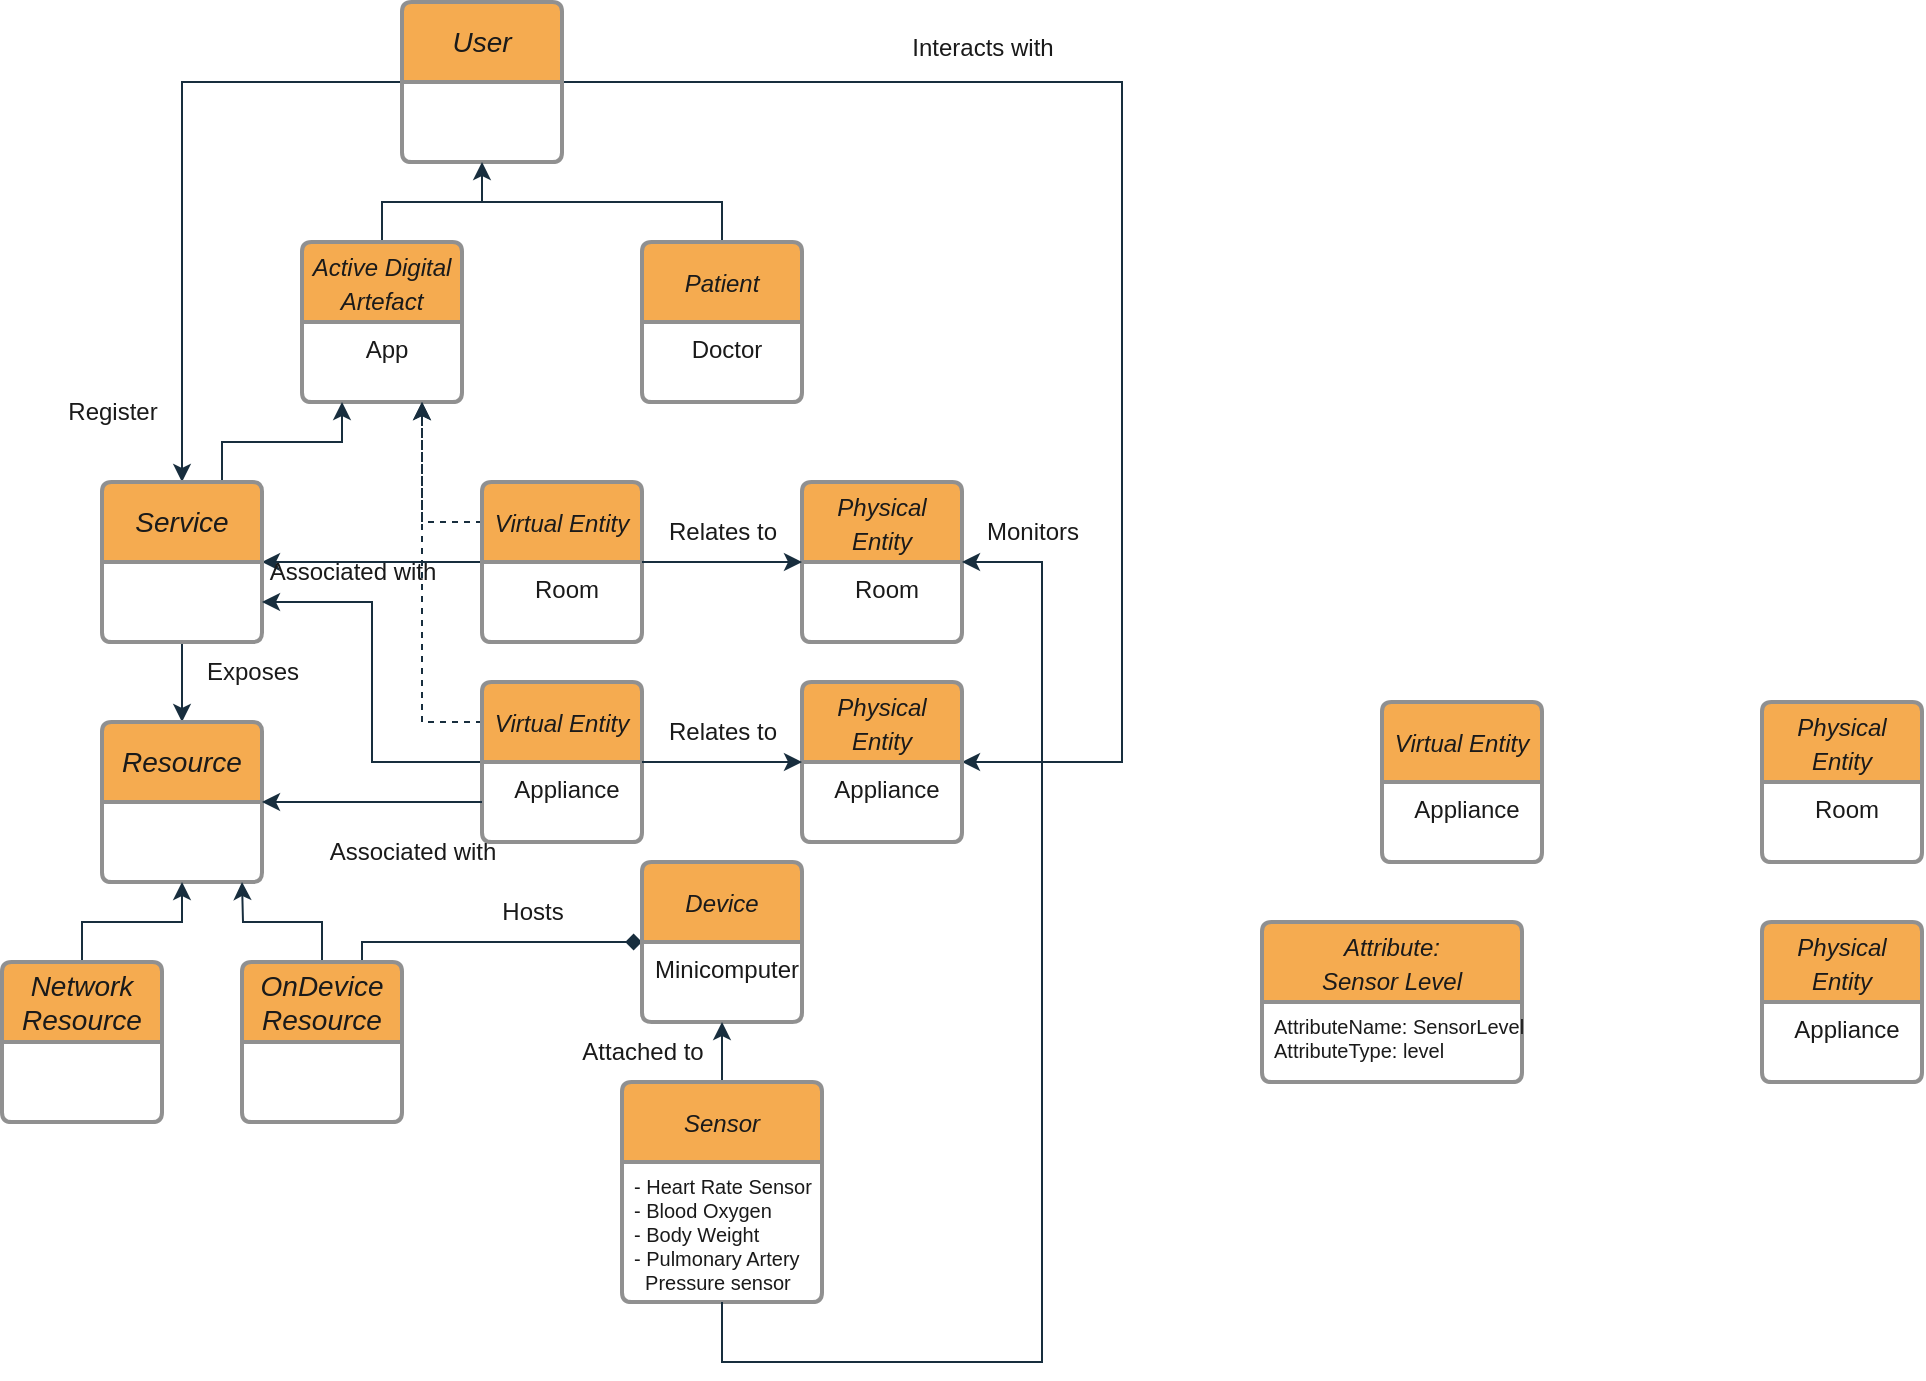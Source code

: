 <mxfile version="21.7.4" type="github">
  <diagram name="Page-1" id="26-dwmAiviZt6TYLzP4I">
    <mxGraphModel dx="576" dy="456" grid="1" gridSize="10" guides="1" tooltips="1" connect="1" arrows="1" fold="1" page="1" pageScale="1" pageWidth="827" pageHeight="1169" math="0" shadow="0">
      <root>
        <mxCell id="0" />
        <mxCell id="1" parent="0" />
        <mxCell id="--w28whlUvl7S-UnBbm3-38" style="edgeStyle=orthogonalEdgeStyle;rounded=0;orthogonalLoop=1;jettySize=auto;html=1;exitX=0;exitY=0.5;exitDx=0;exitDy=0;entryX=0.5;entryY=0;entryDx=0;entryDy=0;labelBackgroundColor=none;strokeColor=#182E3E;fontColor=default;" parent="1" source="--w28whlUvl7S-UnBbm3-2" target="--w28whlUvl7S-UnBbm3-20" edge="1">
          <mxGeometry relative="1" as="geometry" />
        </mxCell>
        <mxCell id="--w28whlUvl7S-UnBbm3-60" style="edgeStyle=orthogonalEdgeStyle;rounded=0;orthogonalLoop=1;jettySize=auto;html=1;exitX=1;exitY=0.5;exitDx=0;exitDy=0;entryX=1;entryY=0;entryDx=0;entryDy=0;labelBackgroundColor=none;strokeColor=#182E3E;fontColor=default;" parent="1" source="--w28whlUvl7S-UnBbm3-2" target="--w28whlUvl7S-UnBbm3-54" edge="1">
          <mxGeometry relative="1" as="geometry">
            <Array as="points">
              <mxPoint x="600" y="160" />
              <mxPoint x="600" y="500" />
            </Array>
          </mxGeometry>
        </mxCell>
        <mxCell id="--w28whlUvl7S-UnBbm3-2" value="&lt;i&gt;User&lt;/i&gt;" style="swimlane;childLayout=stackLayout;horizontal=1;startSize=40;horizontalStack=0;rounded=1;fontSize=14;fontStyle=0;strokeWidth=2;resizeParent=0;resizeLast=1;shadow=0;dashed=0;align=center;arcSize=4;whiteSpace=wrap;html=1;labelBackgroundColor=none;fillColor=#F5AB50;strokeColor=#909090;fontColor=#1A1A1A;" parent="1" vertex="1">
          <mxGeometry x="240" y="120" width="80" height="80" as="geometry">
            <mxRectangle x="250" y="150" width="80" height="50" as="alternateBounds" />
          </mxGeometry>
        </mxCell>
        <mxCell id="--w28whlUvl7S-UnBbm3-16" style="edgeStyle=orthogonalEdgeStyle;rounded=0;orthogonalLoop=1;jettySize=auto;html=1;exitX=0.5;exitY=0;exitDx=0;exitDy=0;entryX=0.5;entryY=1;entryDx=0;entryDy=0;labelBackgroundColor=none;strokeColor=#182E3E;fontColor=default;" parent="1" source="--w28whlUvl7S-UnBbm3-10" target="--w28whlUvl7S-UnBbm3-2" edge="1">
          <mxGeometry relative="1" as="geometry" />
        </mxCell>
        <mxCell id="--w28whlUvl7S-UnBbm3-10" value="&lt;i style=&quot;border-color: var(--border-color); font-size: 12px;&quot;&gt;Active Digital Artefact&lt;/i&gt;" style="swimlane;childLayout=stackLayout;horizontal=1;startSize=40;horizontalStack=0;rounded=1;fontSize=14;fontStyle=0;strokeWidth=2;resizeParent=0;resizeLast=1;shadow=0;dashed=0;align=center;arcSize=4;whiteSpace=wrap;html=1;labelBackgroundColor=none;fillColor=#F5AB50;strokeColor=#909090;fontColor=#1A1A1A;" parent="1" vertex="1">
          <mxGeometry x="190" y="240" width="80" height="80" as="geometry" />
        </mxCell>
        <mxCell id="--w28whlUvl7S-UnBbm3-11" value="&lt;div style=&quot;&quot;&gt;&lt;span style=&quot;background-color: initial;&quot;&gt;App&lt;/span&gt;&lt;/div&gt;" style="align=center;strokeColor=none;fillColor=none;spacingLeft=4;fontSize=12;verticalAlign=top;resizable=0;rotatable=0;part=1;html=1;labelBackgroundColor=none;fontColor=#1A1A1A;" parent="--w28whlUvl7S-UnBbm3-10" vertex="1">
          <mxGeometry y="40" width="80" height="40" as="geometry" />
        </mxCell>
        <mxCell id="--w28whlUvl7S-UnBbm3-17" style="edgeStyle=orthogonalEdgeStyle;rounded=0;orthogonalLoop=1;jettySize=auto;html=1;exitX=0.5;exitY=0;exitDx=0;exitDy=0;endArrow=none;endFill=0;labelBackgroundColor=none;strokeColor=#182E3E;fontColor=default;" parent="1" source="--w28whlUvl7S-UnBbm3-13" edge="1">
          <mxGeometry relative="1" as="geometry">
            <mxPoint x="280" y="220" as="targetPoint" />
            <Array as="points">
              <mxPoint x="400" y="220" />
            </Array>
          </mxGeometry>
        </mxCell>
        <mxCell id="--w28whlUvl7S-UnBbm3-13" value="&lt;i style=&quot;border-color: var(--border-color); font-size: 12px;&quot;&gt;Patient&lt;/i&gt;" style="swimlane;childLayout=stackLayout;horizontal=1;startSize=40;horizontalStack=0;rounded=1;fontSize=14;fontStyle=0;strokeWidth=2;resizeParent=0;resizeLast=1;shadow=0;dashed=0;align=center;arcSize=4;whiteSpace=wrap;html=1;labelBackgroundColor=none;fillColor=#F5AB50;strokeColor=#909090;fontColor=#1A1A1A;" parent="1" vertex="1">
          <mxGeometry x="360" y="240" width="80" height="80" as="geometry" />
        </mxCell>
        <mxCell id="--w28whlUvl7S-UnBbm3-14" value="&lt;div style=&quot;&quot;&gt;Doctor&lt;/div&gt;" style="align=center;strokeColor=none;fillColor=none;spacingLeft=4;fontSize=12;verticalAlign=top;resizable=0;rotatable=0;part=1;html=1;labelBackgroundColor=none;fontColor=#1A1A1A;" parent="--w28whlUvl7S-UnBbm3-13" vertex="1">
          <mxGeometry y="40" width="80" height="40" as="geometry" />
        </mxCell>
        <mxCell id="--w28whlUvl7S-UnBbm3-37" value="&lt;div style=&quot;&quot;&gt;&lt;br&gt;&lt;/div&gt;" style="align=center;strokeColor=none;fillColor=none;spacingLeft=4;fontSize=12;verticalAlign=top;resizable=0;rotatable=0;part=1;html=1;labelBackgroundColor=none;fontColor=#1A1A1A;" parent="--w28whlUvl7S-UnBbm3-13" vertex="1">
          <mxGeometry y="80" width="80" as="geometry" />
        </mxCell>
        <mxCell id="--w28whlUvl7S-UnBbm3-43" style="edgeStyle=orthogonalEdgeStyle;rounded=0;orthogonalLoop=1;jettySize=auto;html=1;exitX=0;exitY=0.5;exitDx=0;exitDy=0;entryX=1;entryY=0.5;entryDx=0;entryDy=0;labelBackgroundColor=none;strokeColor=#182E3E;fontColor=default;" parent="1" source="--w28whlUvl7S-UnBbm3-18" target="--w28whlUvl7S-UnBbm3-20" edge="1">
          <mxGeometry relative="1" as="geometry" />
        </mxCell>
        <mxCell id="--w28whlUvl7S-UnBbm3-58" style="edgeStyle=orthogonalEdgeStyle;rounded=0;orthogonalLoop=1;jettySize=auto;html=1;exitX=0;exitY=0.25;exitDx=0;exitDy=0;entryX=0.75;entryY=1;entryDx=0;entryDy=0;dashed=1;labelBackgroundColor=none;strokeColor=#182E3E;fontColor=default;" parent="1" source="--w28whlUvl7S-UnBbm3-18" target="--w28whlUvl7S-UnBbm3-11" edge="1">
          <mxGeometry relative="1" as="geometry" />
        </mxCell>
        <mxCell id="--w28whlUvl7S-UnBbm3-18" value="&lt;i style=&quot;border-color: var(--border-color); font-size: 12px;&quot;&gt;Virtual Entity&lt;/i&gt;" style="swimlane;childLayout=stackLayout;horizontal=1;startSize=40;horizontalStack=0;rounded=1;fontSize=14;fontStyle=0;strokeWidth=2;resizeParent=0;resizeLast=1;shadow=0;dashed=0;align=center;arcSize=4;whiteSpace=wrap;html=1;labelBackgroundColor=none;fillColor=#F5AB50;strokeColor=#909090;fontColor=#1A1A1A;" parent="1" vertex="1">
          <mxGeometry x="280" y="360" width="80" height="80" as="geometry" />
        </mxCell>
        <mxCell id="--w28whlUvl7S-UnBbm3-19" value="&lt;div style=&quot;&quot;&gt;&lt;span style=&quot;background-color: initial;&quot;&gt;Room&lt;/span&gt;&lt;/div&gt;" style="align=center;strokeColor=none;fillColor=none;spacingLeft=4;fontSize=12;verticalAlign=top;resizable=0;rotatable=0;part=1;html=1;labelBackgroundColor=none;fontColor=#1A1A1A;" parent="--w28whlUvl7S-UnBbm3-18" vertex="1">
          <mxGeometry y="40" width="80" height="40" as="geometry" />
        </mxCell>
        <mxCell id="--w28whlUvl7S-UnBbm3-39" style="edgeStyle=orthogonalEdgeStyle;rounded=0;orthogonalLoop=1;jettySize=auto;html=1;exitX=0.5;exitY=1;exitDx=0;exitDy=0;entryX=0.5;entryY=0;entryDx=0;entryDy=0;labelBackgroundColor=none;strokeColor=#182E3E;fontColor=default;" parent="1" source="--w28whlUvl7S-UnBbm3-20" target="--w28whlUvl7S-UnBbm3-21" edge="1">
          <mxGeometry relative="1" as="geometry" />
        </mxCell>
        <mxCell id="--w28whlUvl7S-UnBbm3-57" style="edgeStyle=orthogonalEdgeStyle;rounded=0;orthogonalLoop=1;jettySize=auto;html=1;exitX=0.75;exitY=0;exitDx=0;exitDy=0;entryX=0.25;entryY=1;entryDx=0;entryDy=0;labelBackgroundColor=none;strokeColor=#182E3E;fontColor=default;" parent="1" source="--w28whlUvl7S-UnBbm3-20" target="--w28whlUvl7S-UnBbm3-11" edge="1">
          <mxGeometry relative="1" as="geometry" />
        </mxCell>
        <mxCell id="--w28whlUvl7S-UnBbm3-20" value="&lt;i&gt;Service&lt;/i&gt;" style="swimlane;childLayout=stackLayout;horizontal=1;startSize=40;horizontalStack=0;rounded=1;fontSize=14;fontStyle=0;strokeWidth=2;resizeParent=0;resizeLast=1;shadow=0;dashed=0;align=center;arcSize=4;whiteSpace=wrap;html=1;labelBackgroundColor=none;fillColor=#F5AB50;strokeColor=#909090;fontColor=#1A1A1A;" parent="1" vertex="1">
          <mxGeometry x="90" y="360" width="80" height="80" as="geometry">
            <mxRectangle x="250" y="150" width="80" height="50" as="alternateBounds" />
          </mxGeometry>
        </mxCell>
        <mxCell id="--w28whlUvl7S-UnBbm3-21" value="&lt;i&gt;Resource&lt;/i&gt;" style="swimlane;childLayout=stackLayout;horizontal=1;startSize=40;horizontalStack=0;rounded=1;fontSize=14;fontStyle=0;strokeWidth=2;resizeParent=0;resizeLast=1;shadow=0;dashed=0;align=center;arcSize=4;whiteSpace=wrap;html=1;labelBackgroundColor=none;fillColor=#F5AB50;strokeColor=#909090;fontColor=#1A1A1A;" parent="1" vertex="1">
          <mxGeometry x="90" y="480" width="80" height="80" as="geometry">
            <mxRectangle x="250" y="150" width="80" height="50" as="alternateBounds" />
          </mxGeometry>
        </mxCell>
        <mxCell id="--w28whlUvl7S-UnBbm3-40" style="edgeStyle=orthogonalEdgeStyle;rounded=0;orthogonalLoop=1;jettySize=auto;html=1;exitX=0.5;exitY=0;exitDx=0;exitDy=0;entryX=0.5;entryY=1;entryDx=0;entryDy=0;labelBackgroundColor=none;strokeColor=#182E3E;fontColor=default;" parent="1" source="--w28whlUvl7S-UnBbm3-22" target="--w28whlUvl7S-UnBbm3-21" edge="1">
          <mxGeometry relative="1" as="geometry" />
        </mxCell>
        <mxCell id="--w28whlUvl7S-UnBbm3-22" value="&lt;i&gt;Network Resource&lt;/i&gt;" style="swimlane;childLayout=stackLayout;horizontal=1;startSize=40;horizontalStack=0;rounded=1;fontSize=14;fontStyle=0;strokeWidth=2;resizeParent=0;resizeLast=1;shadow=0;dashed=0;align=center;arcSize=4;whiteSpace=wrap;html=1;labelBackgroundColor=none;fillColor=#F5AB50;strokeColor=#909090;fontColor=#1A1A1A;" parent="1" vertex="1">
          <mxGeometry x="40" y="600" width="80" height="80" as="geometry">
            <mxRectangle x="250" y="150" width="80" height="50" as="alternateBounds" />
          </mxGeometry>
        </mxCell>
        <mxCell id="--w28whlUvl7S-UnBbm3-41" style="edgeStyle=orthogonalEdgeStyle;rounded=0;orthogonalLoop=1;jettySize=auto;html=1;exitX=0.5;exitY=0;exitDx=0;exitDy=0;labelBackgroundColor=none;strokeColor=#182E3E;fontColor=default;" parent="1" source="--w28whlUvl7S-UnBbm3-23" edge="1">
          <mxGeometry relative="1" as="geometry">
            <mxPoint x="160" y="560" as="targetPoint" />
          </mxGeometry>
        </mxCell>
        <mxCell id="--w28whlUvl7S-UnBbm3-71" style="edgeStyle=orthogonalEdgeStyle;rounded=0;orthogonalLoop=1;jettySize=auto;html=1;exitX=0.75;exitY=0;exitDx=0;exitDy=0;entryX=0;entryY=0;entryDx=0;entryDy=0;strokeColor=#182E3E;fontColor=#1A1A1A;endArrow=diamond;endFill=1;" parent="1" source="--w28whlUvl7S-UnBbm3-23" target="--w28whlUvl7S-UnBbm3-32" edge="1">
          <mxGeometry relative="1" as="geometry">
            <Array as="points">
              <mxPoint x="220" y="590" />
              <mxPoint x="360" y="590" />
            </Array>
          </mxGeometry>
        </mxCell>
        <mxCell id="--w28whlUvl7S-UnBbm3-23" value="&lt;i&gt;OnDevice Resource&lt;/i&gt;" style="swimlane;childLayout=stackLayout;horizontal=1;startSize=40;horizontalStack=0;rounded=1;fontSize=14;fontStyle=0;strokeWidth=2;resizeParent=0;resizeLast=1;shadow=0;dashed=0;align=center;arcSize=4;whiteSpace=wrap;html=1;labelBackgroundColor=none;fillColor=#F5AB50;strokeColor=#909090;fontColor=#1A1A1A;" parent="1" vertex="1">
          <mxGeometry x="160" y="600" width="80" height="80" as="geometry">
            <mxRectangle x="250" y="150" width="80" height="50" as="alternateBounds" />
          </mxGeometry>
        </mxCell>
        <mxCell id="--w28whlUvl7S-UnBbm3-26" value="&lt;i style=&quot;border-color: var(--border-color); font-size: 12px;&quot;&gt;Physical Entity&lt;/i&gt;" style="swimlane;childLayout=stackLayout;horizontal=1;startSize=40;horizontalStack=0;rounded=1;fontSize=14;fontStyle=0;strokeWidth=2;resizeParent=0;resizeLast=1;shadow=0;dashed=0;align=center;arcSize=4;whiteSpace=wrap;html=1;labelBackgroundColor=none;fillColor=#F5AB50;strokeColor=#909090;fontColor=#1A1A1A;" parent="1" vertex="1">
          <mxGeometry x="440" y="360" width="80" height="80" as="geometry" />
        </mxCell>
        <mxCell id="--w28whlUvl7S-UnBbm3-27" value="&lt;div style=&quot;&quot;&gt;&lt;span style=&quot;background-color: initial;&quot;&gt;Room&lt;/span&gt;&lt;/div&gt;" style="align=center;strokeColor=none;fillColor=none;spacingLeft=4;fontSize=12;verticalAlign=top;resizable=0;rotatable=0;part=1;html=1;labelBackgroundColor=none;fontColor=#1A1A1A;" parent="--w28whlUvl7S-UnBbm3-26" vertex="1">
          <mxGeometry y="40" width="80" height="40" as="geometry" />
        </mxCell>
        <mxCell id="--w28whlUvl7S-UnBbm3-31" value="&lt;span style=&quot;border-color: var(--border-color); font-size: 12px;&quot;&gt;Device&lt;/span&gt;" style="swimlane;childLayout=stackLayout;horizontal=1;startSize=40;horizontalStack=0;rounded=1;fontSize=14;fontStyle=2;strokeWidth=2;resizeParent=0;resizeLast=1;shadow=0;dashed=0;align=center;arcSize=4;whiteSpace=wrap;html=1;labelBackgroundColor=none;fillColor=#F5AB50;strokeColor=#909090;fontColor=#1A1A1A;" parent="1" vertex="1">
          <mxGeometry x="360" y="550" width="80" height="80" as="geometry" />
        </mxCell>
        <mxCell id="--w28whlUvl7S-UnBbm3-32" value="&lt;div style=&quot;&quot;&gt;&lt;span style=&quot;background-color: initial;&quot;&gt;Minicomputer&lt;/span&gt;&lt;/div&gt;" style="align=center;strokeColor=none;fillColor=none;spacingLeft=4;fontSize=12;verticalAlign=top;resizable=0;rotatable=0;part=1;html=1;labelBackgroundColor=none;fontColor=#1A1A1A;" parent="--w28whlUvl7S-UnBbm3-31" vertex="1">
          <mxGeometry y="40" width="80" height="40" as="geometry" />
        </mxCell>
        <mxCell id="--w28whlUvl7S-UnBbm3-48" style="edgeStyle=orthogonalEdgeStyle;rounded=0;orthogonalLoop=1;jettySize=auto;html=1;exitX=0.5;exitY=0;exitDx=0;exitDy=0;entryX=0.5;entryY=1;entryDx=0;entryDy=0;labelBackgroundColor=none;strokeColor=#182E3E;fontColor=default;" parent="1" source="--w28whlUvl7S-UnBbm3-33" target="--w28whlUvl7S-UnBbm3-32" edge="1">
          <mxGeometry relative="1" as="geometry" />
        </mxCell>
        <mxCell id="--w28whlUvl7S-UnBbm3-33" value="&lt;span style=&quot;border-color: var(--border-color); font-size: 12px;&quot;&gt;Sensor&lt;/span&gt;" style="swimlane;childLayout=stackLayout;horizontal=1;startSize=40;horizontalStack=0;rounded=1;fontSize=14;fontStyle=2;strokeWidth=2;resizeParent=0;resizeLast=1;shadow=0;dashed=0;align=center;arcSize=4;whiteSpace=wrap;html=1;labelBackgroundColor=none;fillColor=#F5AB50;strokeColor=#909090;fontColor=#1A1A1A;" parent="1" vertex="1">
          <mxGeometry x="350" y="660" width="100" height="110" as="geometry" />
        </mxCell>
        <mxCell id="--w28whlUvl7S-UnBbm3-34" value="&lt;div style=&quot;font-size: 10px;&quot;&gt;&lt;font style=&quot;font-size: 10px;&quot;&gt;- Heart Rate Sensor&lt;/font&gt;&lt;/div&gt;&lt;div style=&quot;font-size: 10px;&quot;&gt;&lt;font style=&quot;font-size: 10px;&quot;&gt;- Blood Oxygen&lt;/font&gt;&lt;/div&gt;&lt;div style=&quot;font-size: 10px;&quot;&gt;&lt;font style=&quot;font-size: 10px;&quot;&gt;- Body Weight&lt;/font&gt;&lt;/div&gt;&lt;div style=&quot;font-size: 10px;&quot;&gt;- Pulmonary Artery&amp;nbsp;&lt;/div&gt;&lt;div style=&quot;font-size: 10px;&quot;&gt;&amp;nbsp; Pressure sensor&lt;/div&gt;" style="align=left;strokeColor=none;fillColor=none;spacingLeft=4;fontSize=12;verticalAlign=top;resizable=0;rotatable=0;part=1;html=1;labelBackgroundColor=none;fontColor=#1A1A1A;" parent="--w28whlUvl7S-UnBbm3-33" vertex="1">
          <mxGeometry y="40" width="100" height="70" as="geometry" />
        </mxCell>
        <mxCell id="--w28whlUvl7S-UnBbm3-45" style="edgeStyle=orthogonalEdgeStyle;rounded=0;orthogonalLoop=1;jettySize=auto;html=1;exitX=1;exitY=0;exitDx=0;exitDy=0;entryX=0;entryY=0;entryDx=0;entryDy=0;labelBackgroundColor=none;strokeColor=#182E3E;fontColor=default;" parent="1" source="--w28whlUvl7S-UnBbm3-19" target="--w28whlUvl7S-UnBbm3-27" edge="1">
          <mxGeometry relative="1" as="geometry">
            <Array as="points">
              <mxPoint x="400" y="400" />
              <mxPoint x="400" y="400" />
            </Array>
          </mxGeometry>
        </mxCell>
        <mxCell id="--w28whlUvl7S-UnBbm3-49" style="edgeStyle=orthogonalEdgeStyle;rounded=0;orthogonalLoop=1;jettySize=auto;html=1;exitX=0.5;exitY=1;exitDx=0;exitDy=0;entryX=1;entryY=0;entryDx=0;entryDy=0;labelBackgroundColor=none;strokeColor=#182E3E;fontColor=default;" parent="1" source="--w28whlUvl7S-UnBbm3-34" target="--w28whlUvl7S-UnBbm3-27" edge="1">
          <mxGeometry relative="1" as="geometry">
            <Array as="points">
              <mxPoint x="400" y="800" />
              <mxPoint x="560" y="800" />
              <mxPoint x="560" y="400" />
            </Array>
          </mxGeometry>
        </mxCell>
        <mxCell id="--w28whlUvl7S-UnBbm3-56" style="edgeStyle=orthogonalEdgeStyle;rounded=0;orthogonalLoop=1;jettySize=auto;html=1;exitX=0;exitY=0.5;exitDx=0;exitDy=0;entryX=1;entryY=0.75;entryDx=0;entryDy=0;labelBackgroundColor=none;strokeColor=#182E3E;fontColor=default;" parent="1" source="--w28whlUvl7S-UnBbm3-51" target="--w28whlUvl7S-UnBbm3-20" edge="1">
          <mxGeometry relative="1" as="geometry" />
        </mxCell>
        <mxCell id="--w28whlUvl7S-UnBbm3-74" style="edgeStyle=orthogonalEdgeStyle;rounded=0;orthogonalLoop=1;jettySize=auto;html=1;exitX=0;exitY=0.25;exitDx=0;exitDy=0;entryX=0.75;entryY=1;entryDx=0;entryDy=0;strokeColor=#182E3E;fontColor=#1A1A1A;dashed=1;" parent="1" source="--w28whlUvl7S-UnBbm3-51" target="--w28whlUvl7S-UnBbm3-11" edge="1">
          <mxGeometry relative="1" as="geometry" />
        </mxCell>
        <mxCell id="--w28whlUvl7S-UnBbm3-51" value="&lt;i style=&quot;border-color: var(--border-color); font-size: 12px;&quot;&gt;Virtual Entity&lt;/i&gt;" style="swimlane;childLayout=stackLayout;horizontal=1;startSize=40;horizontalStack=0;rounded=1;fontSize=14;fontStyle=0;strokeWidth=2;resizeParent=0;resizeLast=1;shadow=0;dashed=0;align=center;arcSize=4;whiteSpace=wrap;html=1;labelBackgroundColor=none;fillColor=#F5AB50;strokeColor=#909090;fontColor=#1A1A1A;" parent="1" vertex="1">
          <mxGeometry x="280" y="460" width="80" height="80" as="geometry" />
        </mxCell>
        <mxCell id="--w28whlUvl7S-UnBbm3-52" value="&lt;div style=&quot;&quot;&gt;&lt;span style=&quot;background-color: initial;&quot;&gt;Appliance&lt;/span&gt;&lt;/div&gt;" style="align=center;strokeColor=none;fillColor=none;spacingLeft=4;fontSize=12;verticalAlign=top;resizable=0;rotatable=0;part=1;html=1;labelBackgroundColor=none;fontColor=#1A1A1A;" parent="--w28whlUvl7S-UnBbm3-51" vertex="1">
          <mxGeometry y="40" width="80" height="40" as="geometry" />
        </mxCell>
        <mxCell id="--w28whlUvl7S-UnBbm3-53" value="&lt;i style=&quot;border-color: var(--border-color); font-size: 12px;&quot;&gt;Physical Entity&lt;/i&gt;" style="swimlane;childLayout=stackLayout;horizontal=1;startSize=40;horizontalStack=0;rounded=1;fontSize=14;fontStyle=0;strokeWidth=2;resizeParent=0;resizeLast=1;shadow=0;dashed=0;align=center;arcSize=4;whiteSpace=wrap;html=1;labelBackgroundColor=none;fillColor=#F5AB50;strokeColor=#909090;fontColor=#1A1A1A;" parent="1" vertex="1">
          <mxGeometry x="440" y="460" width="80" height="80" as="geometry" />
        </mxCell>
        <mxCell id="--w28whlUvl7S-UnBbm3-54" value="&lt;div style=&quot;&quot;&gt;&lt;span style=&quot;background-color: initial;&quot;&gt;Appliance&lt;/span&gt;&lt;/div&gt;" style="align=center;strokeColor=none;fillColor=none;spacingLeft=4;fontSize=12;verticalAlign=top;resizable=0;rotatable=0;part=1;html=1;labelBackgroundColor=none;fontColor=#1A1A1A;" parent="--w28whlUvl7S-UnBbm3-53" vertex="1">
          <mxGeometry y="40" width="80" height="40" as="geometry" />
        </mxCell>
        <mxCell id="--w28whlUvl7S-UnBbm3-55" style="edgeStyle=orthogonalEdgeStyle;rounded=0;orthogonalLoop=1;jettySize=auto;html=1;exitX=1;exitY=0;exitDx=0;exitDy=0;entryX=0;entryY=0;entryDx=0;entryDy=0;labelBackgroundColor=none;strokeColor=#182E3E;fontColor=default;" parent="1" source="--w28whlUvl7S-UnBbm3-52" target="--w28whlUvl7S-UnBbm3-54" edge="1">
          <mxGeometry relative="1" as="geometry">
            <Array as="points">
              <mxPoint x="400" y="500" />
              <mxPoint x="400" y="500" />
            </Array>
          </mxGeometry>
        </mxCell>
        <mxCell id="--w28whlUvl7S-UnBbm3-63" value="Interacts with" style="text;html=1;align=center;verticalAlign=middle;resizable=0;points=[];autosize=1;strokeColor=none;fillColor=none;fontColor=#1A1A1A;" parent="1" vertex="1">
          <mxGeometry x="485" y="128" width="90" height="30" as="geometry" />
        </mxCell>
        <mxCell id="--w28whlUvl7S-UnBbm3-64" value="Monitors" style="text;html=1;align=center;verticalAlign=middle;resizable=0;points=[];autosize=1;strokeColor=none;fillColor=none;fontColor=#1A1A1A;" parent="1" vertex="1">
          <mxGeometry x="520" y="370" width="70" height="30" as="geometry" />
        </mxCell>
        <mxCell id="--w28whlUvl7S-UnBbm3-65" value="Attached to" style="text;html=1;align=center;verticalAlign=middle;resizable=0;points=[];autosize=1;strokeColor=none;fillColor=none;fontColor=#1A1A1A;" parent="1" vertex="1">
          <mxGeometry x="320" y="630" width="80" height="30" as="geometry" />
        </mxCell>
        <mxCell id="--w28whlUvl7S-UnBbm3-66" value="Hosts" style="text;html=1;align=center;verticalAlign=middle;resizable=0;points=[];autosize=1;strokeColor=none;fillColor=none;fontColor=#1A1A1A;" parent="1" vertex="1">
          <mxGeometry x="280" y="560" width="50" height="30" as="geometry" />
        </mxCell>
        <mxCell id="--w28whlUvl7S-UnBbm3-67" style="edgeStyle=orthogonalEdgeStyle;rounded=0;orthogonalLoop=1;jettySize=auto;html=1;exitX=0;exitY=0.5;exitDx=0;exitDy=0;entryX=1;entryY=0.5;entryDx=0;entryDy=0;strokeColor=#182E3E;fontColor=#1A1A1A;" parent="1" source="--w28whlUvl7S-UnBbm3-52" target="--w28whlUvl7S-UnBbm3-21" edge="1">
          <mxGeometry relative="1" as="geometry" />
        </mxCell>
        <mxCell id="--w28whlUvl7S-UnBbm3-68" value="Associated with" style="text;html=1;align=center;verticalAlign=middle;resizable=0;points=[];autosize=1;strokeColor=none;fillColor=none;fontColor=#1A1A1A;" parent="1" vertex="1">
          <mxGeometry x="190" y="530" width="110" height="30" as="geometry" />
        </mxCell>
        <mxCell id="--w28whlUvl7S-UnBbm3-69" value="Exposes" style="text;html=1;align=center;verticalAlign=middle;resizable=0;points=[];autosize=1;strokeColor=none;fillColor=none;fontColor=#1A1A1A;" parent="1" vertex="1">
          <mxGeometry x="130" y="440" width="70" height="30" as="geometry" />
        </mxCell>
        <mxCell id="--w28whlUvl7S-UnBbm3-70" value="Associated with" style="text;html=1;align=center;verticalAlign=middle;resizable=0;points=[];autosize=1;strokeColor=none;fillColor=none;fontColor=#1A1A1A;" parent="1" vertex="1">
          <mxGeometry x="160" y="390" width="110" height="30" as="geometry" />
        </mxCell>
        <mxCell id="--w28whlUvl7S-UnBbm3-75" value="Register" style="text;html=1;align=center;verticalAlign=middle;resizable=0;points=[];autosize=1;strokeColor=none;fillColor=none;fontColor=#1A1A1A;" parent="1" vertex="1">
          <mxGeometry x="60" y="310" width="70" height="30" as="geometry" />
        </mxCell>
        <mxCell id="--w28whlUvl7S-UnBbm3-76" value="Relates to" style="text;html=1;align=center;verticalAlign=middle;resizable=0;points=[];autosize=1;strokeColor=none;fillColor=none;fontColor=#1A1A1A;" parent="1" vertex="1">
          <mxGeometry x="360" y="370" width="80" height="30" as="geometry" />
        </mxCell>
        <mxCell id="--w28whlUvl7S-UnBbm3-77" value="Relates to" style="text;html=1;align=center;verticalAlign=middle;resizable=0;points=[];autosize=1;strokeColor=none;fillColor=none;fontColor=#1A1A1A;" parent="1" vertex="1">
          <mxGeometry x="360" y="470" width="80" height="30" as="geometry" />
        </mxCell>
        <mxCell id="ZNRtAVSamMnulZB9Kw4S-1" value="&lt;i style=&quot;border-color: var(--border-color); font-size: 12px;&quot;&gt;Virtual Entity&lt;/i&gt;" style="swimlane;childLayout=stackLayout;horizontal=1;startSize=40;horizontalStack=0;rounded=1;fontSize=14;fontStyle=0;strokeWidth=2;resizeParent=0;resizeLast=1;shadow=0;dashed=0;align=center;arcSize=4;whiteSpace=wrap;html=1;labelBackgroundColor=none;fillColor=#F5AB50;strokeColor=#909090;fontColor=#1A1A1A;" vertex="1" parent="1">
          <mxGeometry x="730" y="470" width="80" height="80" as="geometry" />
        </mxCell>
        <mxCell id="ZNRtAVSamMnulZB9Kw4S-2" value="&lt;div style=&quot;&quot;&gt;&lt;span style=&quot;background-color: initial;&quot;&gt;Appliance&lt;/span&gt;&lt;/div&gt;" style="align=center;strokeColor=none;fillColor=none;spacingLeft=4;fontSize=12;verticalAlign=top;resizable=0;rotatable=0;part=1;html=1;labelBackgroundColor=none;fontColor=#1A1A1A;" vertex="1" parent="ZNRtAVSamMnulZB9Kw4S-1">
          <mxGeometry y="40" width="80" height="40" as="geometry" />
        </mxCell>
        <mxCell id="ZNRtAVSamMnulZB9Kw4S-3" value="&lt;i style=&quot;border-color: var(--border-color); font-size: 12px;&quot;&gt;Physical Entity&lt;/i&gt;" style="swimlane;childLayout=stackLayout;horizontal=1;startSize=40;horizontalStack=0;rounded=1;fontSize=14;fontStyle=0;strokeWidth=2;resizeParent=0;resizeLast=1;shadow=0;dashed=0;align=center;arcSize=4;whiteSpace=wrap;html=1;labelBackgroundColor=none;fillColor=#F5AB50;strokeColor=#909090;fontColor=#1A1A1A;" vertex="1" parent="1">
          <mxGeometry x="920" y="470" width="80" height="80" as="geometry" />
        </mxCell>
        <mxCell id="ZNRtAVSamMnulZB9Kw4S-4" value="&lt;div style=&quot;&quot;&gt;&lt;span style=&quot;background-color: initial;&quot;&gt;Room&lt;/span&gt;&lt;/div&gt;" style="align=center;strokeColor=none;fillColor=none;spacingLeft=4;fontSize=12;verticalAlign=top;resizable=0;rotatable=0;part=1;html=1;labelBackgroundColor=none;fontColor=#1A1A1A;" vertex="1" parent="ZNRtAVSamMnulZB9Kw4S-3">
          <mxGeometry y="40" width="80" height="40" as="geometry" />
        </mxCell>
        <mxCell id="ZNRtAVSamMnulZB9Kw4S-6" value="&lt;i style=&quot;border-color: var(--border-color); font-size: 12px;&quot;&gt;Attribute: &lt;br&gt;Sensor Level&lt;/i&gt;" style="swimlane;childLayout=stackLayout;horizontal=1;startSize=40;horizontalStack=0;rounded=1;fontSize=14;fontStyle=0;strokeWidth=2;resizeParent=0;resizeLast=1;shadow=0;dashed=0;align=center;arcSize=4;whiteSpace=wrap;html=1;labelBackgroundColor=none;fillColor=#F5AB50;strokeColor=#909090;fontColor=#1A1A1A;" vertex="1" parent="1">
          <mxGeometry x="670" y="580" width="130" height="80" as="geometry" />
        </mxCell>
        <mxCell id="ZNRtAVSamMnulZB9Kw4S-7" value="&lt;div style=&quot;font-size: 10px;&quot;&gt;&lt;span style=&quot;background-color: initial;&quot;&gt;&lt;font style=&quot;font-size: 10px;&quot;&gt;AttributeName: SensorLevel&lt;/font&gt;&lt;/span&gt;&lt;/div&gt;&lt;div style=&quot;font-size: 10px;&quot;&gt;&lt;span style=&quot;background-color: initial;&quot;&gt;&lt;font style=&quot;font-size: 10px;&quot;&gt;AttributeType: level&lt;/font&gt;&lt;/span&gt;&lt;/div&gt;" style="align=left;strokeColor=none;fillColor=none;spacingLeft=4;fontSize=12;verticalAlign=top;resizable=0;rotatable=0;part=1;html=1;labelBackgroundColor=none;fontColor=#1A1A1A;" vertex="1" parent="ZNRtAVSamMnulZB9Kw4S-6">
          <mxGeometry y="40" width="130" height="40" as="geometry" />
        </mxCell>
        <mxCell id="ZNRtAVSamMnulZB9Kw4S-9" value="&lt;i style=&quot;border-color: var(--border-color); font-size: 12px;&quot;&gt;Physical Entity&lt;/i&gt;" style="swimlane;childLayout=stackLayout;horizontal=1;startSize=40;horizontalStack=0;rounded=1;fontSize=14;fontStyle=0;strokeWidth=2;resizeParent=0;resizeLast=1;shadow=0;dashed=0;align=center;arcSize=4;whiteSpace=wrap;html=1;labelBackgroundColor=none;fillColor=#F5AB50;strokeColor=#909090;fontColor=#1A1A1A;" vertex="1" parent="1">
          <mxGeometry x="920" y="580" width="80" height="80" as="geometry" />
        </mxCell>
        <mxCell id="ZNRtAVSamMnulZB9Kw4S-10" value="&lt;div style=&quot;&quot;&gt;&lt;span style=&quot;background-color: initial;&quot;&gt;Appliance&lt;/span&gt;&lt;/div&gt;" style="align=center;strokeColor=none;fillColor=none;spacingLeft=4;fontSize=12;verticalAlign=top;resizable=0;rotatable=0;part=1;html=1;labelBackgroundColor=none;fontColor=#1A1A1A;" vertex="1" parent="ZNRtAVSamMnulZB9Kw4S-9">
          <mxGeometry y="40" width="80" height="40" as="geometry" />
        </mxCell>
      </root>
    </mxGraphModel>
  </diagram>
</mxfile>
